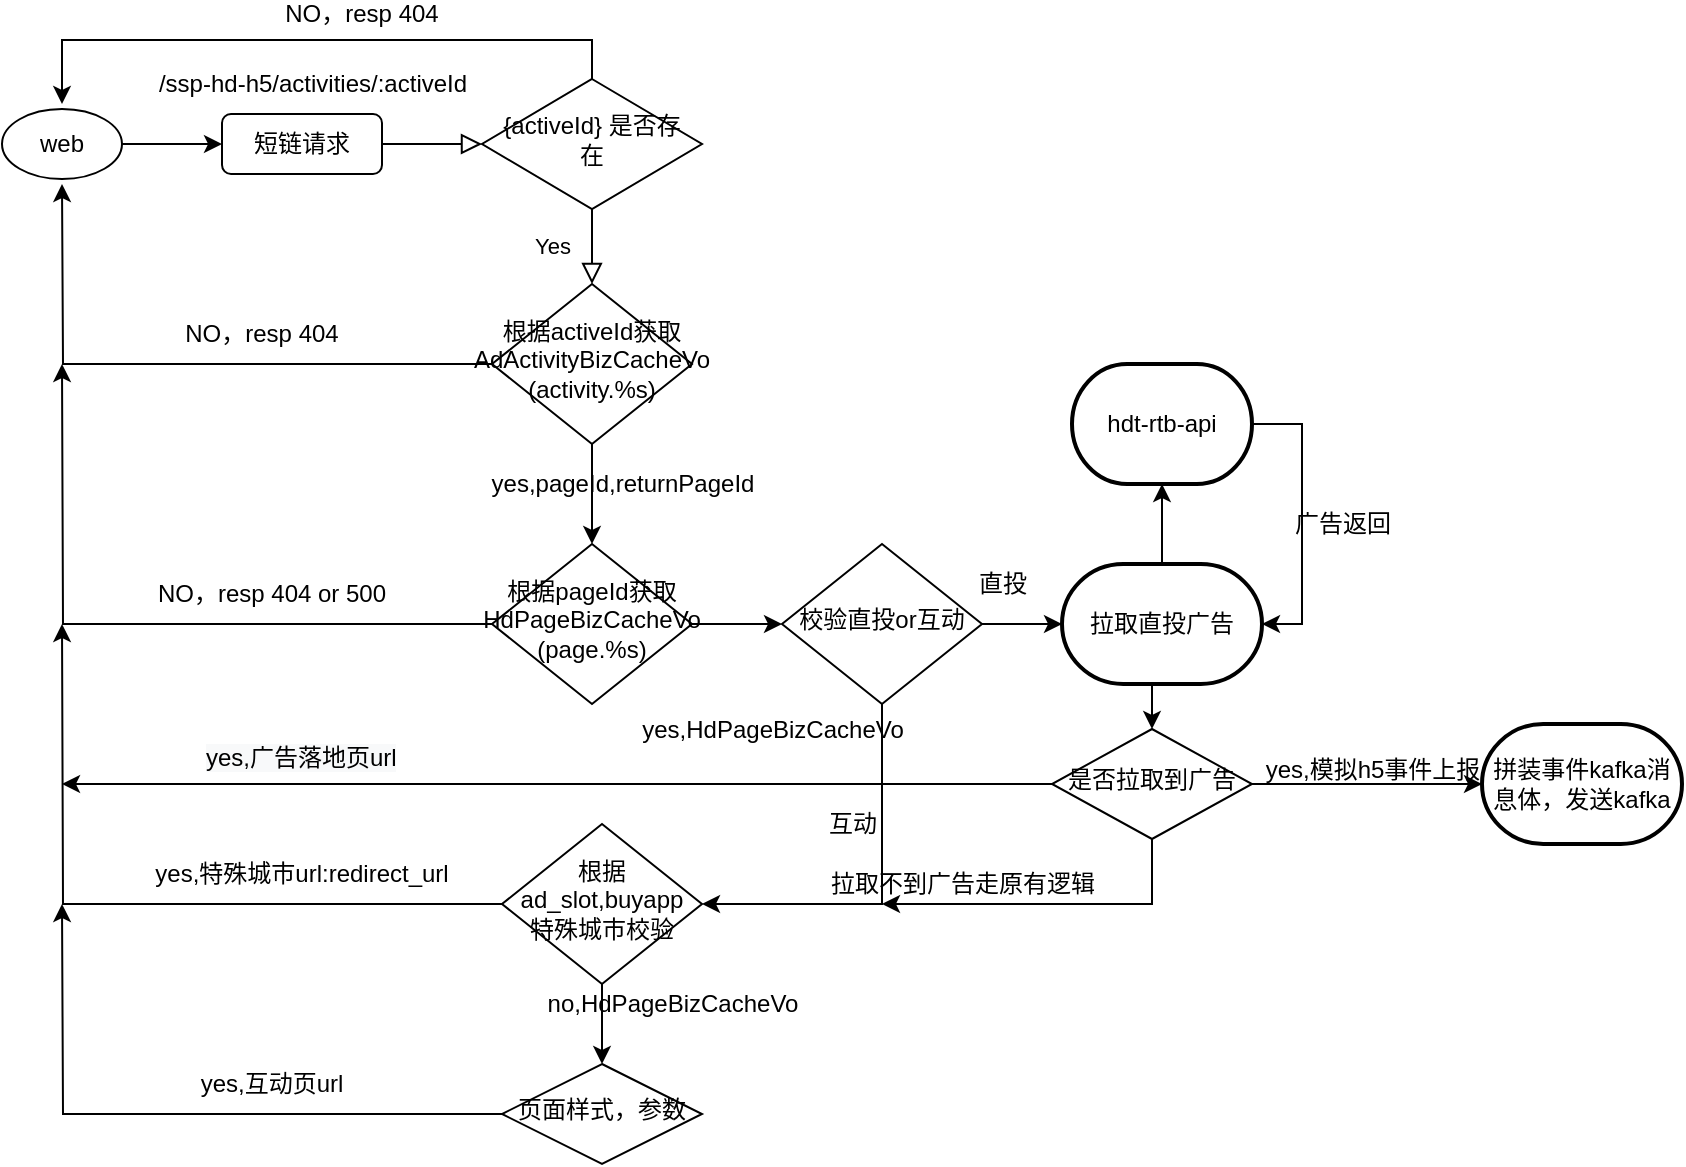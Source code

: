<mxfile version="13.6.4" type="github">
  <diagram id="C5RBs43oDa-KdzZeNtuy" name="Page-1">
    <mxGraphModel dx="2249" dy="794" grid="1" gridSize="10" guides="1" tooltips="1" connect="1" arrows="1" fold="1" page="1" pageScale="1" pageWidth="827" pageHeight="1169" math="0" shadow="0">
      <root>
        <mxCell id="WIyWlLk6GJQsqaUBKTNV-0" />
        <mxCell id="WIyWlLk6GJQsqaUBKTNV-1" parent="WIyWlLk6GJQsqaUBKTNV-0" />
        <mxCell id="WIyWlLk6GJQsqaUBKTNV-2" value="" style="rounded=0;html=1;jettySize=auto;orthogonalLoop=1;fontSize=11;endArrow=block;endFill=0;endSize=8;strokeWidth=1;shadow=0;labelBackgroundColor=none;edgeStyle=orthogonalEdgeStyle;" parent="WIyWlLk6GJQsqaUBKTNV-1" source="WIyWlLk6GJQsqaUBKTNV-3" target="WIyWlLk6GJQsqaUBKTNV-6" edge="1">
          <mxGeometry relative="1" as="geometry" />
        </mxCell>
        <mxCell id="WIyWlLk6GJQsqaUBKTNV-3" value="短链请求" style="rounded=1;whiteSpace=wrap;html=1;fontSize=12;glass=0;strokeWidth=1;shadow=0;" parent="WIyWlLk6GJQsqaUBKTNV-1" vertex="1">
          <mxGeometry x="20" y="195" width="80" height="30" as="geometry" />
        </mxCell>
        <mxCell id="WIyWlLk6GJQsqaUBKTNV-4" value="Yes" style="rounded=0;html=1;jettySize=auto;orthogonalLoop=1;fontSize=11;endArrow=block;endFill=0;endSize=8;strokeWidth=1;shadow=0;labelBackgroundColor=none;edgeStyle=orthogonalEdgeStyle;" parent="WIyWlLk6GJQsqaUBKTNV-1" source="WIyWlLk6GJQsqaUBKTNV-6" target="WIyWlLk6GJQsqaUBKTNV-10" edge="1">
          <mxGeometry y="20" relative="1" as="geometry">
            <mxPoint as="offset" />
          </mxGeometry>
        </mxCell>
        <mxCell id="IYfwe9yzYAFDn1WZ-i9A-3" style="edgeStyle=orthogonalEdgeStyle;rounded=0;orthogonalLoop=1;jettySize=auto;html=1;exitX=0.5;exitY=0;exitDx=0;exitDy=0;" edge="1" parent="WIyWlLk6GJQsqaUBKTNV-1" source="WIyWlLk6GJQsqaUBKTNV-6">
          <mxGeometry relative="1" as="geometry">
            <mxPoint x="-60" y="190" as="targetPoint" />
            <Array as="points">
              <mxPoint x="205" y="158" />
              <mxPoint x="-60" y="158" />
            </Array>
          </mxGeometry>
        </mxCell>
        <mxCell id="WIyWlLk6GJQsqaUBKTNV-6" value="{activeId} 是否存在" style="rhombus;whiteSpace=wrap;html=1;shadow=0;fontFamily=Helvetica;fontSize=12;align=center;strokeWidth=1;spacing=6;spacingTop=-4;" parent="WIyWlLk6GJQsqaUBKTNV-1" vertex="1">
          <mxGeometry x="150" y="177.5" width="110" height="65" as="geometry" />
        </mxCell>
        <mxCell id="IYfwe9yzYAFDn1WZ-i9A-7" style="edgeStyle=orthogonalEdgeStyle;rounded=0;orthogonalLoop=1;jettySize=auto;html=1;exitX=0;exitY=0.5;exitDx=0;exitDy=0;" edge="1" parent="WIyWlLk6GJQsqaUBKTNV-1" source="WIyWlLk6GJQsqaUBKTNV-10">
          <mxGeometry relative="1" as="geometry">
            <mxPoint x="-60" y="230" as="targetPoint" />
          </mxGeometry>
        </mxCell>
        <mxCell id="IYfwe9yzYAFDn1WZ-i9A-12" style="edgeStyle=orthogonalEdgeStyle;rounded=0;orthogonalLoop=1;jettySize=auto;html=1;entryX=0.5;entryY=0;entryDx=0;entryDy=0;" edge="1" parent="WIyWlLk6GJQsqaUBKTNV-1" source="WIyWlLk6GJQsqaUBKTNV-10">
          <mxGeometry relative="1" as="geometry">
            <mxPoint x="205" y="410" as="targetPoint" />
          </mxGeometry>
        </mxCell>
        <mxCell id="WIyWlLk6GJQsqaUBKTNV-10" value="根据activeId获取AdActivityBizCacheVo&lt;br&gt;(activity.%s)" style="rhombus;whiteSpace=wrap;html=1;shadow=0;fontFamily=Helvetica;fontSize=12;align=center;strokeWidth=1;spacing=6;spacingTop=-4;" parent="WIyWlLk6GJQsqaUBKTNV-1" vertex="1">
          <mxGeometry x="155" y="280" width="100" height="80" as="geometry" />
        </mxCell>
        <mxCell id="IYfwe9yzYAFDn1WZ-i9A-2" value="/ssp-hd-h5/activities/:activeId" style="text;html=1;align=center;verticalAlign=middle;resizable=0;points=[];autosize=1;" vertex="1" parent="WIyWlLk6GJQsqaUBKTNV-1">
          <mxGeometry x="-20" y="170" width="170" height="20" as="geometry" />
        </mxCell>
        <mxCell id="IYfwe9yzYAFDn1WZ-i9A-6" style="edgeStyle=orthogonalEdgeStyle;rounded=0;orthogonalLoop=1;jettySize=auto;html=1;exitX=1;exitY=0.5;exitDx=0;exitDy=0;entryX=0;entryY=0.5;entryDx=0;entryDy=0;" edge="1" parent="WIyWlLk6GJQsqaUBKTNV-1" source="IYfwe9yzYAFDn1WZ-i9A-4" target="WIyWlLk6GJQsqaUBKTNV-3">
          <mxGeometry relative="1" as="geometry" />
        </mxCell>
        <mxCell id="IYfwe9yzYAFDn1WZ-i9A-4" value="web" style="ellipse;whiteSpace=wrap;html=1;" vertex="1" parent="WIyWlLk6GJQsqaUBKTNV-1">
          <mxGeometry x="-90" y="192.5" width="60" height="35" as="geometry" />
        </mxCell>
        <mxCell id="IYfwe9yzYAFDn1WZ-i9A-8" value="NO，resp 404" style="text;html=1;strokeColor=none;fillColor=none;align=center;verticalAlign=middle;whiteSpace=wrap;rounded=0;" vertex="1" parent="WIyWlLk6GJQsqaUBKTNV-1">
          <mxGeometry x="50" y="140" width="80" height="10" as="geometry" />
        </mxCell>
        <mxCell id="IYfwe9yzYAFDn1WZ-i9A-10" value="NO，resp 404" style="text;html=1;strokeColor=none;fillColor=none;align=center;verticalAlign=middle;whiteSpace=wrap;rounded=0;" vertex="1" parent="WIyWlLk6GJQsqaUBKTNV-1">
          <mxGeometry y="300" width="80" height="10" as="geometry" />
        </mxCell>
        <mxCell id="IYfwe9yzYAFDn1WZ-i9A-13" value="yes,pageId,returnPageId" style="text;html=1;align=center;verticalAlign=middle;resizable=0;points=[];autosize=1;" vertex="1" parent="WIyWlLk6GJQsqaUBKTNV-1">
          <mxGeometry x="145" y="370" width="150" height="20" as="geometry" />
        </mxCell>
        <mxCell id="IYfwe9yzYAFDn1WZ-i9A-15" style="edgeStyle=orthogonalEdgeStyle;rounded=0;orthogonalLoop=1;jettySize=auto;html=1;exitX=0;exitY=0.5;exitDx=0;exitDy=0;" edge="1" parent="WIyWlLk6GJQsqaUBKTNV-1" source="IYfwe9yzYAFDn1WZ-i9A-14">
          <mxGeometry relative="1" as="geometry">
            <mxPoint x="-60" y="320" as="targetPoint" />
          </mxGeometry>
        </mxCell>
        <mxCell id="IYfwe9yzYAFDn1WZ-i9A-28" style="edgeStyle=orthogonalEdgeStyle;rounded=0;orthogonalLoop=1;jettySize=auto;html=1;exitX=1;exitY=0.5;exitDx=0;exitDy=0;entryX=0;entryY=0.5;entryDx=0;entryDy=0;" edge="1" parent="WIyWlLk6GJQsqaUBKTNV-1" source="IYfwe9yzYAFDn1WZ-i9A-14" target="IYfwe9yzYAFDn1WZ-i9A-27">
          <mxGeometry relative="1" as="geometry" />
        </mxCell>
        <mxCell id="IYfwe9yzYAFDn1WZ-i9A-14" value="根据pageId获取HdPageBizCacheVo&lt;br&gt;(page.%s)" style="rhombus;whiteSpace=wrap;html=1;shadow=0;fontFamily=Helvetica;fontSize=12;align=center;strokeWidth=1;spacing=6;spacingTop=-4;" vertex="1" parent="WIyWlLk6GJQsqaUBKTNV-1">
          <mxGeometry x="155" y="410" width="100" height="80" as="geometry" />
        </mxCell>
        <mxCell id="IYfwe9yzYAFDn1WZ-i9A-16" value="NO，resp 404 or 500" style="text;html=1;strokeColor=none;fillColor=none;align=center;verticalAlign=middle;whiteSpace=wrap;rounded=0;" vertex="1" parent="WIyWlLk6GJQsqaUBKTNV-1">
          <mxGeometry x="-20" y="430" width="130" height="10" as="geometry" />
        </mxCell>
        <mxCell id="IYfwe9yzYAFDn1WZ-i9A-20" style="edgeStyle=orthogonalEdgeStyle;rounded=0;orthogonalLoop=1;jettySize=auto;html=1;exitX=0;exitY=0.5;exitDx=0;exitDy=0;" edge="1" parent="WIyWlLk6GJQsqaUBKTNV-1" source="IYfwe9yzYAFDn1WZ-i9A-17">
          <mxGeometry relative="1" as="geometry">
            <mxPoint x="-60" y="450" as="targetPoint" />
          </mxGeometry>
        </mxCell>
        <mxCell id="IYfwe9yzYAFDn1WZ-i9A-23" style="edgeStyle=orthogonalEdgeStyle;rounded=0;orthogonalLoop=1;jettySize=auto;html=1;exitX=0.5;exitY=1;exitDx=0;exitDy=0;entryX=0.5;entryY=0;entryDx=0;entryDy=0;" edge="1" parent="WIyWlLk6GJQsqaUBKTNV-1" source="IYfwe9yzYAFDn1WZ-i9A-17" target="IYfwe9yzYAFDn1WZ-i9A-22">
          <mxGeometry relative="1" as="geometry" />
        </mxCell>
        <mxCell id="IYfwe9yzYAFDn1WZ-i9A-17" value="根据ad_slot,buyapp特殊城市校验&lt;br&gt;" style="rhombus;whiteSpace=wrap;html=1;shadow=0;fontFamily=Helvetica;fontSize=12;align=center;strokeWidth=1;spacing=6;spacingTop=-4;" vertex="1" parent="WIyWlLk6GJQsqaUBKTNV-1">
          <mxGeometry x="160" y="550" width="100" height="80" as="geometry" />
        </mxCell>
        <mxCell id="IYfwe9yzYAFDn1WZ-i9A-19" value="yes,&lt;span&gt;HdPageBizCacheVo&lt;/span&gt;" style="text;html=1;align=center;verticalAlign=middle;resizable=0;points=[];autosize=1;" vertex="1" parent="WIyWlLk6GJQsqaUBKTNV-1">
          <mxGeometry x="220" y="492.5" width="150" height="20" as="geometry" />
        </mxCell>
        <mxCell id="IYfwe9yzYAFDn1WZ-i9A-21" value="yes,特殊城市url:redirect_url" style="text;html=1;strokeColor=none;fillColor=none;align=center;verticalAlign=middle;whiteSpace=wrap;rounded=0;" vertex="1" parent="WIyWlLk6GJQsqaUBKTNV-1">
          <mxGeometry x="-25" y="565" width="170" height="20" as="geometry" />
        </mxCell>
        <mxCell id="IYfwe9yzYAFDn1WZ-i9A-25" style="edgeStyle=orthogonalEdgeStyle;rounded=0;orthogonalLoop=1;jettySize=auto;html=1;exitX=0;exitY=0.5;exitDx=0;exitDy=0;" edge="1" parent="WIyWlLk6GJQsqaUBKTNV-1" source="IYfwe9yzYAFDn1WZ-i9A-22">
          <mxGeometry relative="1" as="geometry">
            <mxPoint x="-60" y="590" as="targetPoint" />
          </mxGeometry>
        </mxCell>
        <mxCell id="IYfwe9yzYAFDn1WZ-i9A-22" value="页面样式，参数" style="rhombus;whiteSpace=wrap;html=1;shadow=0;fontFamily=Helvetica;fontSize=12;align=center;strokeWidth=1;spacing=6;spacingTop=-4;" vertex="1" parent="WIyWlLk6GJQsqaUBKTNV-1">
          <mxGeometry x="160" y="670" width="100" height="50" as="geometry" />
        </mxCell>
        <mxCell id="IYfwe9yzYAFDn1WZ-i9A-24" value="no,&lt;span&gt;HdPageBizCacheVo&lt;/span&gt;" style="text;html=1;align=center;verticalAlign=middle;resizable=0;points=[];autosize=1;" vertex="1" parent="WIyWlLk6GJQsqaUBKTNV-1">
          <mxGeometry x="175" y="630" width="140" height="20" as="geometry" />
        </mxCell>
        <mxCell id="IYfwe9yzYAFDn1WZ-i9A-26" value="yes,互动页url" style="text;html=1;strokeColor=none;fillColor=none;align=center;verticalAlign=middle;whiteSpace=wrap;rounded=0;" vertex="1" parent="WIyWlLk6GJQsqaUBKTNV-1">
          <mxGeometry x="-40" y="670" width="170" height="20" as="geometry" />
        </mxCell>
        <mxCell id="IYfwe9yzYAFDn1WZ-i9A-33" style="edgeStyle=orthogonalEdgeStyle;rounded=0;orthogonalLoop=1;jettySize=auto;html=1;" edge="1" parent="WIyWlLk6GJQsqaUBKTNV-1" source="IYfwe9yzYAFDn1WZ-i9A-27">
          <mxGeometry relative="1" as="geometry">
            <mxPoint x="260" y="590" as="targetPoint" />
            <Array as="points">
              <mxPoint x="350" y="590" />
            </Array>
          </mxGeometry>
        </mxCell>
        <mxCell id="IYfwe9yzYAFDn1WZ-i9A-38" style="edgeStyle=orthogonalEdgeStyle;rounded=0;orthogonalLoop=1;jettySize=auto;html=1;entryX=0;entryY=0.5;entryDx=0;entryDy=0;entryPerimeter=0;" edge="1" parent="WIyWlLk6GJQsqaUBKTNV-1" source="IYfwe9yzYAFDn1WZ-i9A-27" target="IYfwe9yzYAFDn1WZ-i9A-36">
          <mxGeometry relative="1" as="geometry" />
        </mxCell>
        <mxCell id="IYfwe9yzYAFDn1WZ-i9A-27" value="校验直投or互动" style="rhombus;whiteSpace=wrap;html=1;shadow=0;fontFamily=Helvetica;fontSize=12;align=center;strokeWidth=1;spacing=6;spacingTop=-4;" vertex="1" parent="WIyWlLk6GJQsqaUBKTNV-1">
          <mxGeometry x="300" y="410" width="100" height="80" as="geometry" />
        </mxCell>
        <mxCell id="IYfwe9yzYAFDn1WZ-i9A-32" value="互动" style="text;html=1;align=center;verticalAlign=middle;resizable=0;points=[];autosize=1;" vertex="1" parent="WIyWlLk6GJQsqaUBKTNV-1">
          <mxGeometry x="315" y="540" width="40" height="20" as="geometry" />
        </mxCell>
        <mxCell id="IYfwe9yzYAFDn1WZ-i9A-40" style="edgeStyle=orthogonalEdgeStyle;rounded=0;orthogonalLoop=1;jettySize=auto;html=1;exitX=0.5;exitY=0;exitDx=0;exitDy=0;exitPerimeter=0;entryX=0.5;entryY=1;entryDx=0;entryDy=0;entryPerimeter=0;" edge="1" parent="WIyWlLk6GJQsqaUBKTNV-1" source="IYfwe9yzYAFDn1WZ-i9A-36" target="IYfwe9yzYAFDn1WZ-i9A-39">
          <mxGeometry relative="1" as="geometry">
            <mxPoint x="490" y="390" as="targetPoint" />
          </mxGeometry>
        </mxCell>
        <mxCell id="IYfwe9yzYAFDn1WZ-i9A-45" style="edgeStyle=orthogonalEdgeStyle;rounded=0;orthogonalLoop=1;jettySize=auto;html=1;exitX=0.5;exitY=1;exitDx=0;exitDy=0;exitPerimeter=0;entryX=0.5;entryY=0;entryDx=0;entryDy=0;" edge="1" parent="WIyWlLk6GJQsqaUBKTNV-1" source="IYfwe9yzYAFDn1WZ-i9A-36" target="IYfwe9yzYAFDn1WZ-i9A-44">
          <mxGeometry relative="1" as="geometry" />
        </mxCell>
        <mxCell id="IYfwe9yzYAFDn1WZ-i9A-36" value="拉取直投广告" style="strokeWidth=2;html=1;shape=mxgraph.flowchart.terminator;whiteSpace=wrap;" vertex="1" parent="WIyWlLk6GJQsqaUBKTNV-1">
          <mxGeometry x="440" y="420" width="100" height="60" as="geometry" />
        </mxCell>
        <mxCell id="IYfwe9yzYAFDn1WZ-i9A-41" style="edgeStyle=orthogonalEdgeStyle;rounded=0;orthogonalLoop=1;jettySize=auto;html=1;entryX=1;entryY=0.5;entryDx=0;entryDy=0;entryPerimeter=0;" edge="1" parent="WIyWlLk6GJQsqaUBKTNV-1" source="IYfwe9yzYAFDn1WZ-i9A-39" target="IYfwe9yzYAFDn1WZ-i9A-36">
          <mxGeometry relative="1" as="geometry">
            <Array as="points">
              <mxPoint x="560" y="350" />
              <mxPoint x="560" y="450" />
            </Array>
          </mxGeometry>
        </mxCell>
        <mxCell id="IYfwe9yzYAFDn1WZ-i9A-39" value="hdt-rtb-api" style="strokeWidth=2;html=1;shape=mxgraph.flowchart.terminator;whiteSpace=wrap;" vertex="1" parent="WIyWlLk6GJQsqaUBKTNV-1">
          <mxGeometry x="445" y="320" width="90" height="60" as="geometry" />
        </mxCell>
        <mxCell id="IYfwe9yzYAFDn1WZ-i9A-42" value="广告返回" style="text;html=1;align=center;verticalAlign=middle;resizable=0;points=[];autosize=1;" vertex="1" parent="WIyWlLk6GJQsqaUBKTNV-1">
          <mxGeometry x="550" y="390" width="60" height="20" as="geometry" />
        </mxCell>
        <mxCell id="IYfwe9yzYAFDn1WZ-i9A-43" value="直投" style="text;html=1;align=center;verticalAlign=middle;resizable=0;points=[];autosize=1;" vertex="1" parent="WIyWlLk6GJQsqaUBKTNV-1">
          <mxGeometry x="390" y="420" width="40" height="20" as="geometry" />
        </mxCell>
        <mxCell id="IYfwe9yzYAFDn1WZ-i9A-46" style="edgeStyle=orthogonalEdgeStyle;rounded=0;orthogonalLoop=1;jettySize=auto;html=1;exitX=0;exitY=0.5;exitDx=0;exitDy=0;" edge="1" parent="WIyWlLk6GJQsqaUBKTNV-1" source="IYfwe9yzYAFDn1WZ-i9A-44">
          <mxGeometry relative="1" as="geometry">
            <mxPoint x="-60" y="530" as="targetPoint" />
          </mxGeometry>
        </mxCell>
        <mxCell id="IYfwe9yzYAFDn1WZ-i9A-48" style="edgeStyle=orthogonalEdgeStyle;rounded=0;orthogonalLoop=1;jettySize=auto;html=1;exitX=0.5;exitY=1;exitDx=0;exitDy=0;" edge="1" parent="WIyWlLk6GJQsqaUBKTNV-1" source="IYfwe9yzYAFDn1WZ-i9A-44">
          <mxGeometry relative="1" as="geometry">
            <mxPoint x="350" y="590" as="targetPoint" />
            <Array as="points">
              <mxPoint x="485" y="590" />
            </Array>
          </mxGeometry>
        </mxCell>
        <mxCell id="IYfwe9yzYAFDn1WZ-i9A-51" style="edgeStyle=orthogonalEdgeStyle;rounded=0;orthogonalLoop=1;jettySize=auto;html=1;exitX=1;exitY=0.5;exitDx=0;exitDy=0;entryX=0;entryY=0.5;entryDx=0;entryDy=0;entryPerimeter=0;" edge="1" parent="WIyWlLk6GJQsqaUBKTNV-1" source="IYfwe9yzYAFDn1WZ-i9A-44" target="IYfwe9yzYAFDn1WZ-i9A-50">
          <mxGeometry relative="1" as="geometry" />
        </mxCell>
        <mxCell id="IYfwe9yzYAFDn1WZ-i9A-44" value="是否拉取到广告" style="rhombus;whiteSpace=wrap;html=1;shadow=0;fontFamily=Helvetica;fontSize=12;align=center;strokeWidth=1;spacing=6;spacingTop=-4;" vertex="1" parent="WIyWlLk6GJQsqaUBKTNV-1">
          <mxGeometry x="435" y="502.5" width="100" height="55" as="geometry" />
        </mxCell>
        <mxCell id="IYfwe9yzYAFDn1WZ-i9A-47" value="&lt;span style=&quot;color: rgb(0 , 0 , 0) ; font-family: &amp;#34;helvetica&amp;#34; ; font-size: 12px ; font-style: normal ; font-weight: 400 ; letter-spacing: normal ; text-align: center ; text-indent: 0px ; text-transform: none ; word-spacing: 0px ; background-color: rgb(248 , 249 , 250) ; display: inline ; float: none&quot;&gt;yes,广告落地页url&lt;/span&gt;" style="text;whiteSpace=wrap;html=1;" vertex="1" parent="WIyWlLk6GJQsqaUBKTNV-1">
          <mxGeometry x="10" y="502.5" width="120" height="30" as="geometry" />
        </mxCell>
        <mxCell id="IYfwe9yzYAFDn1WZ-i9A-49" value="拉取不到广告走原有逻辑" style="text;html=1;align=center;verticalAlign=middle;resizable=0;points=[];autosize=1;" vertex="1" parent="WIyWlLk6GJQsqaUBKTNV-1">
          <mxGeometry x="315" y="570" width="150" height="20" as="geometry" />
        </mxCell>
        <mxCell id="IYfwe9yzYAFDn1WZ-i9A-50" value="拼装事件kafka消息体，发送kafka" style="strokeWidth=2;html=1;shape=mxgraph.flowchart.terminator;whiteSpace=wrap;" vertex="1" parent="WIyWlLk6GJQsqaUBKTNV-1">
          <mxGeometry x="650" y="500" width="100" height="60" as="geometry" />
        </mxCell>
        <mxCell id="IYfwe9yzYAFDn1WZ-i9A-52" value="yes,模拟h5事件上报" style="text;html=1;align=center;verticalAlign=middle;resizable=0;points=[];autosize=1;" vertex="1" parent="WIyWlLk6GJQsqaUBKTNV-1">
          <mxGeometry x="535" y="512.5" width="120" height="20" as="geometry" />
        </mxCell>
      </root>
    </mxGraphModel>
  </diagram>
</mxfile>
